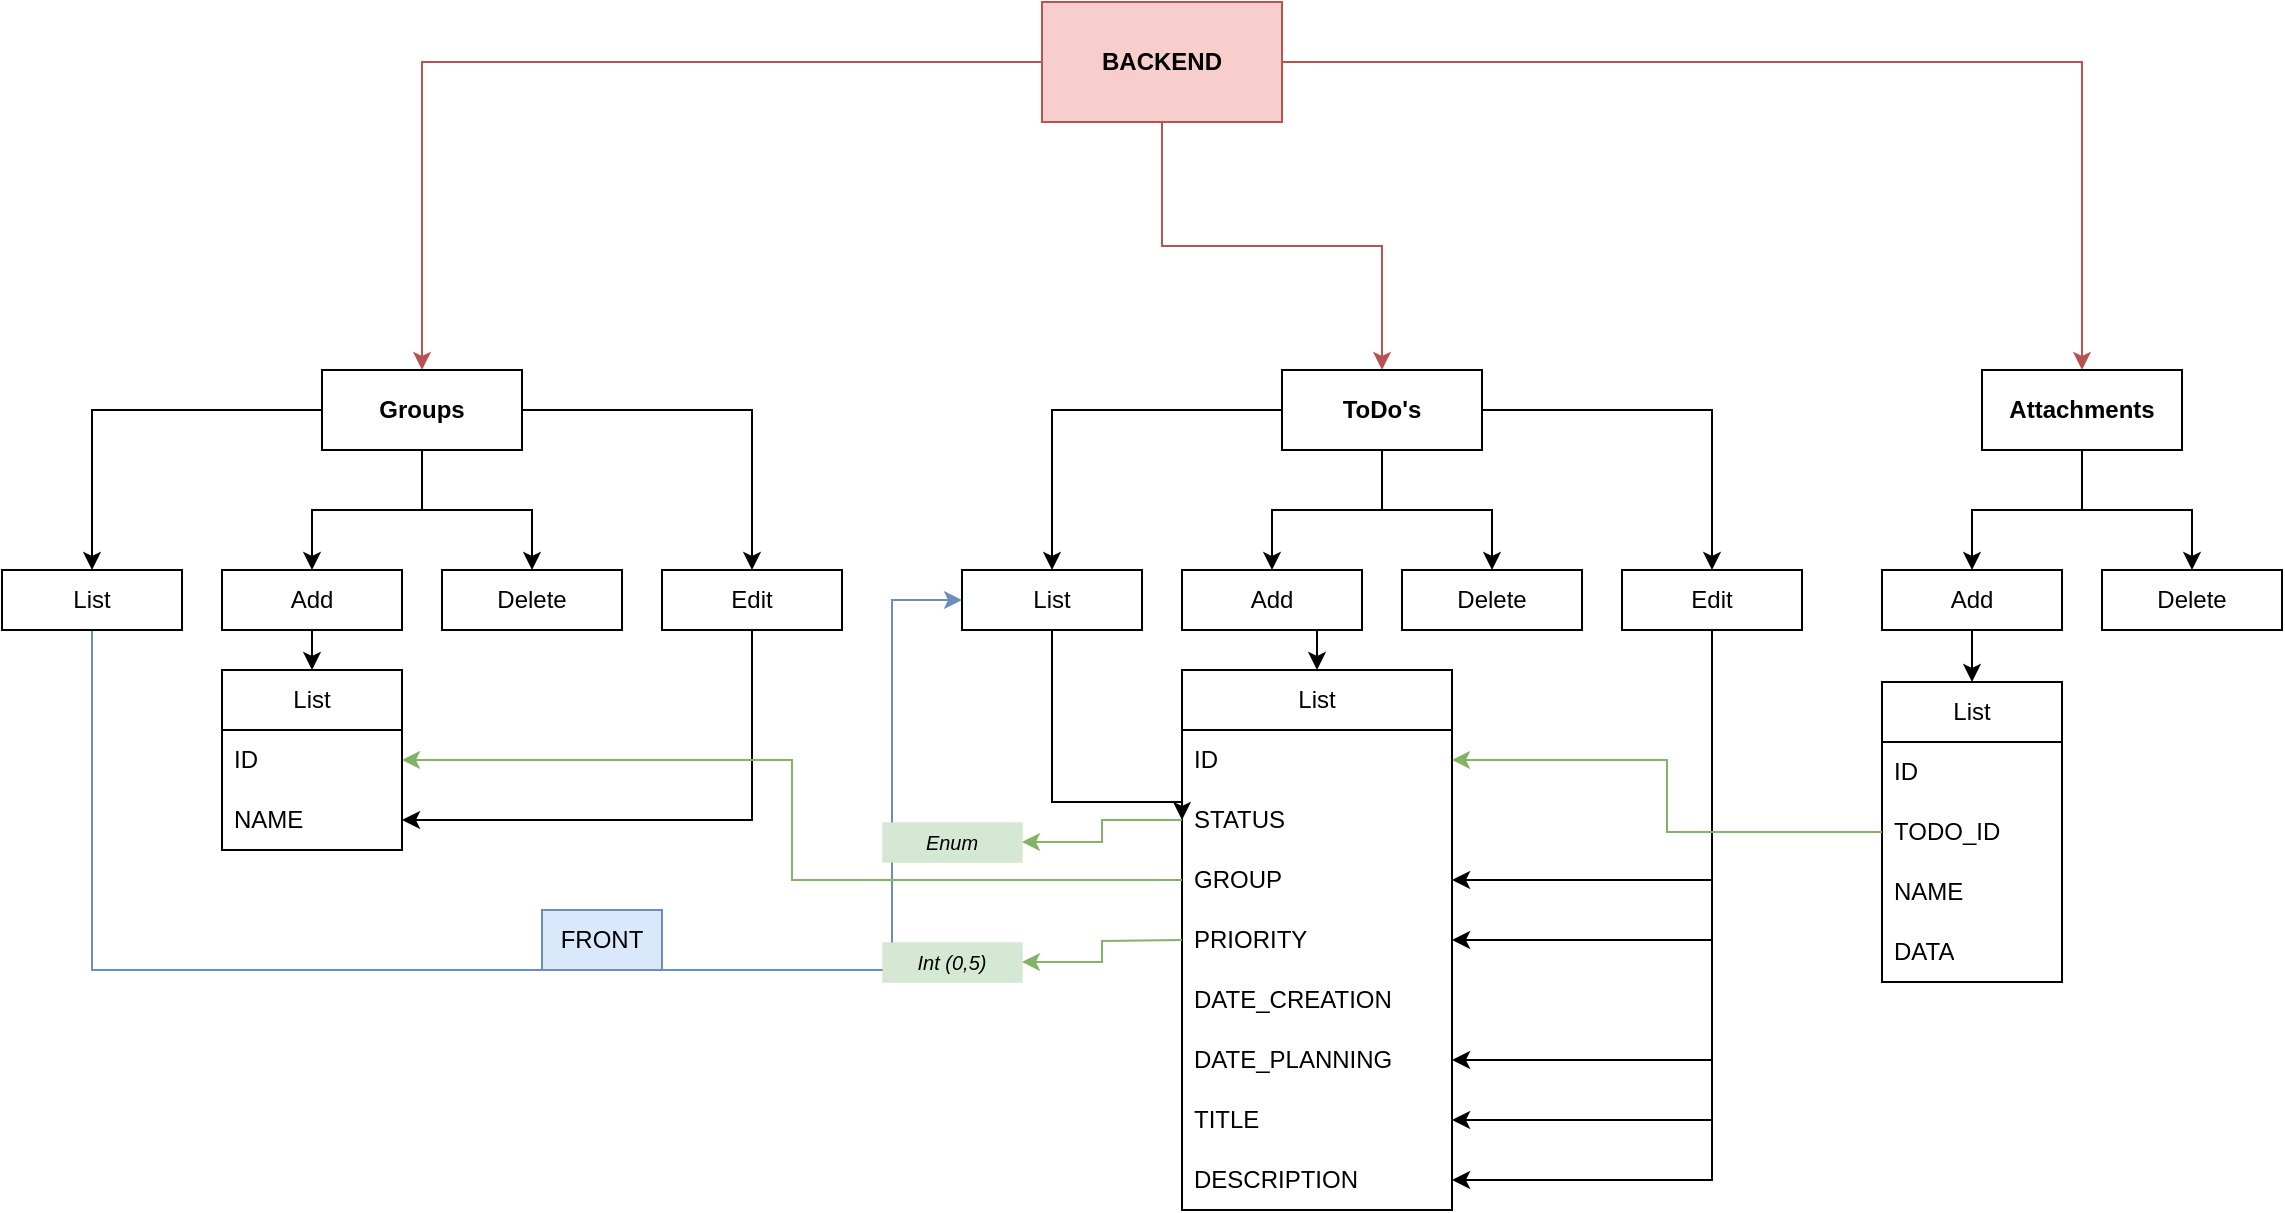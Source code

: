 <mxfile version="24.7.7">
  <diagram name="Strona-1" id="Mjk9DWxgELSWeClp6dF5">
    <mxGraphModel dx="808" dy="452" grid="1" gridSize="10" guides="1" tooltips="1" connect="1" arrows="1" fold="1" page="1" pageScale="1" pageWidth="1169" pageHeight="827" math="0" shadow="0">
      <root>
        <mxCell id="0" />
        <mxCell id="1" parent="0" />
        <mxCell id="pAvo0n4pwijLONvoOx2A-37" style="edgeStyle=orthogonalEdgeStyle;rounded=0;orthogonalLoop=1;jettySize=auto;html=1;entryX=0.5;entryY=0;entryDx=0;entryDy=0;fillColor=#f8cecc;strokeColor=#b85450;" parent="1" source="pAvo0n4pwijLONvoOx2A-2" target="pAvo0n4pwijLONvoOx2A-3" edge="1">
          <mxGeometry relative="1" as="geometry" />
        </mxCell>
        <mxCell id="pAvo0n4pwijLONvoOx2A-38" style="edgeStyle=orthogonalEdgeStyle;rounded=0;orthogonalLoop=1;jettySize=auto;html=1;exitX=0.5;exitY=1;exitDx=0;exitDy=0;entryX=0.5;entryY=0;entryDx=0;entryDy=0;fillColor=#f8cecc;strokeColor=#b85450;" parent="1" source="pAvo0n4pwijLONvoOx2A-2" target="pAvo0n4pwijLONvoOx2A-30" edge="1">
          <mxGeometry relative="1" as="geometry" />
        </mxCell>
        <mxCell id="7csyZYiE5klFSVNdrDkW-23" style="edgeStyle=orthogonalEdgeStyle;rounded=0;orthogonalLoop=1;jettySize=auto;html=1;entryX=0.5;entryY=0;entryDx=0;entryDy=0;fillColor=#f8cecc;strokeColor=#b85450;" edge="1" parent="1" source="pAvo0n4pwijLONvoOx2A-2" target="7csyZYiE5klFSVNdrDkW-11">
          <mxGeometry relative="1" as="geometry" />
        </mxCell>
        <mxCell id="pAvo0n4pwijLONvoOx2A-2" value="&lt;b&gt;BACKEND&lt;/b&gt;" style="rounded=0;whiteSpace=wrap;html=1;fillColor=#f8cecc;strokeColor=#b85450;" parent="1" vertex="1">
          <mxGeometry x="535" y="200" width="120" height="60" as="geometry" />
        </mxCell>
        <mxCell id="pAvo0n4pwijLONvoOx2A-12" style="edgeStyle=orthogonalEdgeStyle;rounded=0;orthogonalLoop=1;jettySize=auto;html=1;entryX=0.5;entryY=0;entryDx=0;entryDy=0;" parent="1" source="pAvo0n4pwijLONvoOx2A-3" target="pAvo0n4pwijLONvoOx2A-4" edge="1">
          <mxGeometry relative="1" as="geometry" />
        </mxCell>
        <mxCell id="pAvo0n4pwijLONvoOx2A-13" style="edgeStyle=orthogonalEdgeStyle;rounded=0;orthogonalLoop=1;jettySize=auto;html=1;entryX=0.5;entryY=0;entryDx=0;entryDy=0;" parent="1" source="pAvo0n4pwijLONvoOx2A-3" target="pAvo0n4pwijLONvoOx2A-6" edge="1">
          <mxGeometry relative="1" as="geometry" />
        </mxCell>
        <mxCell id="pAvo0n4pwijLONvoOx2A-14" style="edgeStyle=orthogonalEdgeStyle;rounded=0;orthogonalLoop=1;jettySize=auto;html=1;entryX=0.5;entryY=0;entryDx=0;entryDy=0;" parent="1" source="pAvo0n4pwijLONvoOx2A-3" target="pAvo0n4pwijLONvoOx2A-5" edge="1">
          <mxGeometry relative="1" as="geometry" />
        </mxCell>
        <mxCell id="pAvo0n4pwijLONvoOx2A-24" style="edgeStyle=orthogonalEdgeStyle;rounded=0;orthogonalLoop=1;jettySize=auto;html=1;entryX=0.5;entryY=0;entryDx=0;entryDy=0;" parent="1" source="pAvo0n4pwijLONvoOx2A-3" target="pAvo0n4pwijLONvoOx2A-23" edge="1">
          <mxGeometry relative="1" as="geometry" />
        </mxCell>
        <mxCell id="pAvo0n4pwijLONvoOx2A-3" value="Groups" style="rounded=0;whiteSpace=wrap;html=1;fontStyle=1" parent="1" vertex="1">
          <mxGeometry x="175" y="384" width="100" height="40" as="geometry" />
        </mxCell>
        <mxCell id="pAvo0n4pwijLONvoOx2A-35" style="edgeStyle=orthogonalEdgeStyle;rounded=0;orthogonalLoop=1;jettySize=auto;html=1;entryX=0;entryY=0.5;entryDx=0;entryDy=0;fillColor=#dae8fc;strokeColor=#6c8ebf;" parent="1" source="pAvo0n4pwijLONvoOx2A-4" target="pAvo0n4pwijLONvoOx2A-31" edge="1">
          <mxGeometry relative="1" as="geometry">
            <Array as="points">
              <mxPoint x="60" y="684" />
              <mxPoint x="460" y="684" />
              <mxPoint x="460" y="499" />
            </Array>
          </mxGeometry>
        </mxCell>
        <mxCell id="pAvo0n4pwijLONvoOx2A-4" value="List" style="rounded=0;whiteSpace=wrap;html=1;" parent="1" vertex="1">
          <mxGeometry x="15" y="484" width="90" height="30" as="geometry" />
        </mxCell>
        <mxCell id="pAvo0n4pwijLONvoOx2A-11" style="edgeStyle=orthogonalEdgeStyle;rounded=0;orthogonalLoop=1;jettySize=auto;html=1;exitX=0.5;exitY=1;exitDx=0;exitDy=0;entryX=0.5;entryY=0;entryDx=0;entryDy=0;" parent="1" source="pAvo0n4pwijLONvoOx2A-5" target="pAvo0n4pwijLONvoOx2A-7" edge="1">
          <mxGeometry relative="1" as="geometry" />
        </mxCell>
        <mxCell id="pAvo0n4pwijLONvoOx2A-5" value="Add" style="rounded=0;whiteSpace=wrap;html=1;" parent="1" vertex="1">
          <mxGeometry x="125" y="484" width="90" height="30" as="geometry" />
        </mxCell>
        <mxCell id="pAvo0n4pwijLONvoOx2A-6" value="Delete" style="rounded=0;whiteSpace=wrap;html=1;" parent="1" vertex="1">
          <mxGeometry x="235" y="484" width="90" height="30" as="geometry" />
        </mxCell>
        <mxCell id="pAvo0n4pwijLONvoOx2A-7" value="&lt;div&gt;List&lt;/div&gt;" style="swimlane;fontStyle=0;childLayout=stackLayout;horizontal=1;startSize=30;horizontalStack=0;resizeParent=1;resizeParentMax=0;resizeLast=0;collapsible=1;marginBottom=0;whiteSpace=wrap;html=1;" parent="1" vertex="1">
          <mxGeometry x="125" y="534" width="90" height="90" as="geometry" />
        </mxCell>
        <mxCell id="pAvo0n4pwijLONvoOx2A-8" value="ID" style="text;strokeColor=none;fillColor=none;align=left;verticalAlign=middle;spacingLeft=4;spacingRight=4;overflow=hidden;points=[[0,0.5],[1,0.5]];portConstraint=eastwest;rotatable=0;whiteSpace=wrap;html=1;" parent="pAvo0n4pwijLONvoOx2A-7" vertex="1">
          <mxGeometry y="30" width="90" height="30" as="geometry" />
        </mxCell>
        <mxCell id="pAvo0n4pwijLONvoOx2A-9" value="NAME" style="text;strokeColor=none;fillColor=none;align=left;verticalAlign=middle;spacingLeft=4;spacingRight=4;overflow=hidden;points=[[0,0.5],[1,0.5]];portConstraint=eastwest;rotatable=0;whiteSpace=wrap;html=1;" parent="pAvo0n4pwijLONvoOx2A-7" vertex="1">
          <mxGeometry y="60" width="90" height="30" as="geometry" />
        </mxCell>
        <mxCell id="pAvo0n4pwijLONvoOx2A-25" style="edgeStyle=orthogonalEdgeStyle;rounded=0;orthogonalLoop=1;jettySize=auto;html=1;entryX=1;entryY=0.5;entryDx=0;entryDy=0;" parent="1" source="pAvo0n4pwijLONvoOx2A-23" target="pAvo0n4pwijLONvoOx2A-9" edge="1">
          <mxGeometry relative="1" as="geometry" />
        </mxCell>
        <mxCell id="pAvo0n4pwijLONvoOx2A-23" value="Edit" style="rounded=0;whiteSpace=wrap;html=1;" parent="1" vertex="1">
          <mxGeometry x="345" y="484" width="90" height="30" as="geometry" />
        </mxCell>
        <mxCell id="pAvo0n4pwijLONvoOx2A-26" style="edgeStyle=orthogonalEdgeStyle;rounded=0;orthogonalLoop=1;jettySize=auto;html=1;entryX=0.5;entryY=0;entryDx=0;entryDy=0;" parent="1" source="pAvo0n4pwijLONvoOx2A-30" target="pAvo0n4pwijLONvoOx2A-31" edge="1">
          <mxGeometry relative="1" as="geometry" />
        </mxCell>
        <mxCell id="pAvo0n4pwijLONvoOx2A-27" style="edgeStyle=orthogonalEdgeStyle;rounded=0;orthogonalLoop=1;jettySize=auto;html=1;entryX=0.5;entryY=0;entryDx=0;entryDy=0;" parent="1" source="pAvo0n4pwijLONvoOx2A-30" target="pAvo0n4pwijLONvoOx2A-33" edge="1">
          <mxGeometry relative="1" as="geometry" />
        </mxCell>
        <mxCell id="pAvo0n4pwijLONvoOx2A-28" style="edgeStyle=orthogonalEdgeStyle;rounded=0;orthogonalLoop=1;jettySize=auto;html=1;entryX=0.5;entryY=0;entryDx=0;entryDy=0;" parent="1" source="pAvo0n4pwijLONvoOx2A-30" target="pAvo0n4pwijLONvoOx2A-32" edge="1">
          <mxGeometry relative="1" as="geometry" />
        </mxCell>
        <mxCell id="pAvo0n4pwijLONvoOx2A-29" style="edgeStyle=orthogonalEdgeStyle;rounded=0;orthogonalLoop=1;jettySize=auto;html=1;entryX=0.5;entryY=0;entryDx=0;entryDy=0;" parent="1" source="pAvo0n4pwijLONvoOx2A-30" target="pAvo0n4pwijLONvoOx2A-34" edge="1">
          <mxGeometry relative="1" as="geometry" />
        </mxCell>
        <mxCell id="pAvo0n4pwijLONvoOx2A-30" value="ToDo&#39;s" style="rounded=0;whiteSpace=wrap;html=1;fontStyle=1" parent="1" vertex="1">
          <mxGeometry x="655" y="384" width="100" height="40" as="geometry" />
        </mxCell>
        <mxCell id="7csyZYiE5klFSVNdrDkW-8" style="edgeStyle=orthogonalEdgeStyle;rounded=0;orthogonalLoop=1;jettySize=auto;html=1;exitX=0.5;exitY=1;exitDx=0;exitDy=0;entryX=0;entryY=0.5;entryDx=0;entryDy=0;" edge="1" parent="1" source="pAvo0n4pwijLONvoOx2A-31" target="pAvo0n4pwijLONvoOx2A-52">
          <mxGeometry relative="1" as="geometry">
            <mxPoint x="580" y="580" as="targetPoint" />
            <Array as="points">
              <mxPoint x="540" y="600" />
              <mxPoint x="605" y="600" />
            </Array>
          </mxGeometry>
        </mxCell>
        <mxCell id="pAvo0n4pwijLONvoOx2A-31" value="List" style="rounded=0;whiteSpace=wrap;html=1;" parent="1" vertex="1">
          <mxGeometry x="495" y="484" width="90" height="30" as="geometry" />
        </mxCell>
        <mxCell id="pAvo0n4pwijLONvoOx2A-45" style="edgeStyle=orthogonalEdgeStyle;rounded=0;orthogonalLoop=1;jettySize=auto;html=1;exitX=0.5;exitY=1;exitDx=0;exitDy=0;entryX=0.5;entryY=0;entryDx=0;entryDy=0;" parent="1" source="pAvo0n4pwijLONvoOx2A-32" target="pAvo0n4pwijLONvoOx2A-41" edge="1">
          <mxGeometry relative="1" as="geometry" />
        </mxCell>
        <mxCell id="pAvo0n4pwijLONvoOx2A-32" value="Add" style="rounded=0;whiteSpace=wrap;html=1;" parent="1" vertex="1">
          <mxGeometry x="605" y="484" width="90" height="30" as="geometry" />
        </mxCell>
        <mxCell id="pAvo0n4pwijLONvoOx2A-33" value="Delete" style="rounded=0;whiteSpace=wrap;html=1;" parent="1" vertex="1">
          <mxGeometry x="715" y="484" width="90" height="30" as="geometry" />
        </mxCell>
        <mxCell id="pAvo0n4pwijLONvoOx2A-57" style="edgeStyle=orthogonalEdgeStyle;rounded=0;orthogonalLoop=1;jettySize=auto;html=1;entryX=1;entryY=0.5;entryDx=0;entryDy=0;" parent="1" source="pAvo0n4pwijLONvoOx2A-34" target="pAvo0n4pwijLONvoOx2A-53" edge="1">
          <mxGeometry relative="1" as="geometry" />
        </mxCell>
        <mxCell id="pAvo0n4pwijLONvoOx2A-58" style="edgeStyle=orthogonalEdgeStyle;rounded=0;orthogonalLoop=1;jettySize=auto;html=1;entryX=1;entryY=0.5;entryDx=0;entryDy=0;" parent="1" source="pAvo0n4pwijLONvoOx2A-34" target="pAvo0n4pwijLONvoOx2A-56" edge="1">
          <mxGeometry relative="1" as="geometry" />
        </mxCell>
        <mxCell id="pAvo0n4pwijLONvoOx2A-59" style="edgeStyle=orthogonalEdgeStyle;rounded=0;orthogonalLoop=1;jettySize=auto;html=1;entryX=1;entryY=0.5;entryDx=0;entryDy=0;" parent="1" source="pAvo0n4pwijLONvoOx2A-34" target="pAvo0n4pwijLONvoOx2A-43" edge="1">
          <mxGeometry relative="1" as="geometry" />
        </mxCell>
        <mxCell id="pAvo0n4pwijLONvoOx2A-60" style="edgeStyle=orthogonalEdgeStyle;rounded=0;orthogonalLoop=1;jettySize=auto;html=1;entryX=1;entryY=0.5;entryDx=0;entryDy=0;" parent="1" source="pAvo0n4pwijLONvoOx2A-34" target="pAvo0n4pwijLONvoOx2A-51" edge="1">
          <mxGeometry relative="1" as="geometry" />
        </mxCell>
        <mxCell id="7csyZYiE5klFSVNdrDkW-2" style="edgeStyle=orthogonalEdgeStyle;rounded=0;orthogonalLoop=1;jettySize=auto;html=1;entryX=1;entryY=0.5;entryDx=0;entryDy=0;" edge="1" parent="1" source="pAvo0n4pwijLONvoOx2A-34" target="7csyZYiE5klFSVNdrDkW-1">
          <mxGeometry relative="1" as="geometry" />
        </mxCell>
        <mxCell id="pAvo0n4pwijLONvoOx2A-34" value="Edit" style="rounded=0;whiteSpace=wrap;html=1;" parent="1" vertex="1">
          <mxGeometry x="825" y="484" width="90" height="30" as="geometry" />
        </mxCell>
        <mxCell id="pAvo0n4pwijLONvoOx2A-36" value="FRONT" style="text;html=1;align=center;verticalAlign=middle;whiteSpace=wrap;rounded=0;fillColor=#dae8fc;strokeColor=#6c8ebf;" parent="1" vertex="1">
          <mxGeometry x="285" y="654" width="60" height="30" as="geometry" />
        </mxCell>
        <mxCell id="pAvo0n4pwijLONvoOx2A-41" value="&lt;div&gt;List&lt;/div&gt;" style="swimlane;fontStyle=0;childLayout=stackLayout;horizontal=1;startSize=30;horizontalStack=0;resizeParent=1;resizeParentMax=0;resizeLast=0;collapsible=1;marginBottom=0;whiteSpace=wrap;html=1;direction=east;" parent="1" vertex="1">
          <mxGeometry x="605" y="534" width="135" height="270" as="geometry">
            <mxRectangle x="725" y="534" width="60" height="30" as="alternateBounds" />
          </mxGeometry>
        </mxCell>
        <mxCell id="pAvo0n4pwijLONvoOx2A-42" value="ID" style="text;strokeColor=none;fillColor=none;align=left;verticalAlign=middle;spacingLeft=4;spacingRight=4;overflow=hidden;points=[[0,0.5],[1,0.5]];portConstraint=eastwest;rotatable=0;whiteSpace=wrap;html=1;" parent="pAvo0n4pwijLONvoOx2A-41" vertex="1">
          <mxGeometry y="30" width="135" height="30" as="geometry" />
        </mxCell>
        <mxCell id="pAvo0n4pwijLONvoOx2A-52" value="STATUS" style="text;strokeColor=none;fillColor=none;align=left;verticalAlign=middle;spacingLeft=4;spacingRight=4;overflow=hidden;points=[[0,0.5],[1,0.5]];portConstraint=eastwest;rotatable=0;whiteSpace=wrap;html=1;" parent="pAvo0n4pwijLONvoOx2A-41" vertex="1">
          <mxGeometry y="60" width="135" height="30" as="geometry" />
        </mxCell>
        <mxCell id="pAvo0n4pwijLONvoOx2A-53" value="GROUP" style="text;strokeColor=none;fillColor=none;align=left;verticalAlign=middle;spacingLeft=4;spacingRight=4;overflow=hidden;points=[[0,0.5],[1,0.5]];portConstraint=eastwest;rotatable=0;whiteSpace=wrap;html=1;" parent="pAvo0n4pwijLONvoOx2A-41" vertex="1">
          <mxGeometry y="90" width="135" height="30" as="geometry" />
        </mxCell>
        <mxCell id="7csyZYiE5klFSVNdrDkW-1" value="PRIORITY" style="text;strokeColor=none;fillColor=none;align=left;verticalAlign=middle;spacingLeft=4;spacingRight=4;overflow=hidden;points=[[0,0.5],[1,0.5]];portConstraint=eastwest;rotatable=0;whiteSpace=wrap;html=1;" vertex="1" parent="pAvo0n4pwijLONvoOx2A-41">
          <mxGeometry y="120" width="135" height="30" as="geometry" />
        </mxCell>
        <mxCell id="pAvo0n4pwijLONvoOx2A-55" value="DATE_CREATION" style="text;strokeColor=none;fillColor=none;align=left;verticalAlign=middle;spacingLeft=4;spacingRight=4;overflow=hidden;points=[[0,0.5],[1,0.5]];portConstraint=eastwest;rotatable=0;whiteSpace=wrap;html=1;" parent="pAvo0n4pwijLONvoOx2A-41" vertex="1">
          <mxGeometry y="150" width="135" height="30" as="geometry" />
        </mxCell>
        <mxCell id="pAvo0n4pwijLONvoOx2A-56" value="DATE_PLANNING" style="text;strokeColor=none;fillColor=none;align=left;verticalAlign=middle;spacingLeft=4;spacingRight=4;overflow=hidden;points=[[0,0.5],[1,0.5]];portConstraint=eastwest;rotatable=0;whiteSpace=wrap;html=1;" parent="pAvo0n4pwijLONvoOx2A-41" vertex="1">
          <mxGeometry y="180" width="135" height="30" as="geometry" />
        </mxCell>
        <mxCell id="pAvo0n4pwijLONvoOx2A-43" value="TITLE" style="text;strokeColor=none;fillColor=none;align=left;verticalAlign=middle;spacingLeft=4;spacingRight=4;overflow=hidden;points=[[0,0.5],[1,0.5]];portConstraint=eastwest;rotatable=0;whiteSpace=wrap;html=1;" parent="pAvo0n4pwijLONvoOx2A-41" vertex="1">
          <mxGeometry y="210" width="135" height="30" as="geometry" />
        </mxCell>
        <mxCell id="pAvo0n4pwijLONvoOx2A-51" value="DESCRIPTION" style="text;strokeColor=none;fillColor=none;align=left;verticalAlign=middle;spacingLeft=4;spacingRight=4;overflow=hidden;points=[[0,0.5],[1,0.5]];portConstraint=eastwest;rotatable=0;whiteSpace=wrap;html=1;" parent="pAvo0n4pwijLONvoOx2A-41" vertex="1">
          <mxGeometry y="240" width="135" height="30" as="geometry" />
        </mxCell>
        <mxCell id="pAvo0n4pwijLONvoOx2A-54" style="edgeStyle=orthogonalEdgeStyle;rounded=0;orthogonalLoop=1;jettySize=auto;html=1;entryX=1;entryY=0.5;entryDx=0;entryDy=0;fillColor=#d5e8d4;strokeColor=#82b366;" parent="1" source="pAvo0n4pwijLONvoOx2A-53" target="pAvo0n4pwijLONvoOx2A-8" edge="1">
          <mxGeometry relative="1" as="geometry" />
        </mxCell>
        <mxCell id="7csyZYiE5klFSVNdrDkW-4" value="Enum" style="whiteSpace=wrap;html=1;fillColor=#d5e8d4;strokeColor=#82b366;strokeWidth=0;fontStyle=2;fontSize=10;" vertex="1" parent="1">
          <mxGeometry x="455" y="610" width="70" height="20" as="geometry" />
        </mxCell>
        <mxCell id="7csyZYiE5klFSVNdrDkW-5" value="" style="edgeStyle=orthogonalEdgeStyle;rounded=0;orthogonalLoop=1;jettySize=auto;html=1;exitX=0;exitY=0.5;exitDx=0;exitDy=0;fillColor=#d5e8d4;strokeColor=#82b366;" edge="1" parent="1" source="pAvo0n4pwijLONvoOx2A-52" target="7csyZYiE5klFSVNdrDkW-4">
          <mxGeometry relative="1" as="geometry">
            <mxPoint x="650" y="614" as="sourcePoint" />
          </mxGeometry>
        </mxCell>
        <mxCell id="7csyZYiE5klFSVNdrDkW-6" value="Int (0,5)" style="whiteSpace=wrap;html=1;fillColor=#d5e8d4;strokeColor=#82b366;strokeWidth=0;fontStyle=2;fontSize=10;" vertex="1" parent="1">
          <mxGeometry x="455" y="670" width="70" height="20" as="geometry" />
        </mxCell>
        <mxCell id="7csyZYiE5klFSVNdrDkW-7" value="" style="edgeStyle=orthogonalEdgeStyle;rounded=0;orthogonalLoop=1;jettySize=auto;html=1;exitX=0;exitY=0.5;exitDx=0;exitDy=0;fillColor=#d5e8d4;strokeColor=#82b366;" edge="1" target="7csyZYiE5klFSVNdrDkW-6" parent="1">
          <mxGeometry relative="1" as="geometry">
            <mxPoint x="605" y="669" as="sourcePoint" />
          </mxGeometry>
        </mxCell>
        <mxCell id="7csyZYiE5klFSVNdrDkW-21" style="edgeStyle=orthogonalEdgeStyle;rounded=0;orthogonalLoop=1;jettySize=auto;html=1;entryX=0.5;entryY=0;entryDx=0;entryDy=0;" edge="1" parent="1" source="7csyZYiE5klFSVNdrDkW-11" target="7csyZYiE5klFSVNdrDkW-12">
          <mxGeometry relative="1" as="geometry" />
        </mxCell>
        <mxCell id="7csyZYiE5klFSVNdrDkW-22" style="edgeStyle=orthogonalEdgeStyle;rounded=0;orthogonalLoop=1;jettySize=auto;html=1;exitX=0.5;exitY=1;exitDx=0;exitDy=0;entryX=0.5;entryY=0;entryDx=0;entryDy=0;" edge="1" parent="1" source="7csyZYiE5klFSVNdrDkW-11" target="7csyZYiE5klFSVNdrDkW-13">
          <mxGeometry relative="1" as="geometry" />
        </mxCell>
        <mxCell id="7csyZYiE5klFSVNdrDkW-11" value="Attachments" style="rounded=0;whiteSpace=wrap;html=1;fontStyle=1" vertex="1" parent="1">
          <mxGeometry x="1005" y="384" width="100" height="40" as="geometry" />
        </mxCell>
        <mxCell id="7csyZYiE5klFSVNdrDkW-17" style="edgeStyle=orthogonalEdgeStyle;rounded=0;orthogonalLoop=1;jettySize=auto;html=1;exitX=0.5;exitY=1;exitDx=0;exitDy=0;entryX=0.5;entryY=0;entryDx=0;entryDy=0;" edge="1" parent="1" source="7csyZYiE5klFSVNdrDkW-12" target="7csyZYiE5klFSVNdrDkW-14">
          <mxGeometry relative="1" as="geometry" />
        </mxCell>
        <mxCell id="7csyZYiE5klFSVNdrDkW-12" value="Add" style="rounded=0;whiteSpace=wrap;html=1;" vertex="1" parent="1">
          <mxGeometry x="955" y="484" width="90" height="30" as="geometry" />
        </mxCell>
        <mxCell id="7csyZYiE5klFSVNdrDkW-13" value="Delete" style="rounded=0;whiteSpace=wrap;html=1;" vertex="1" parent="1">
          <mxGeometry x="1065" y="484" width="90" height="30" as="geometry" />
        </mxCell>
        <mxCell id="7csyZYiE5klFSVNdrDkW-14" value="&lt;div&gt;List&lt;/div&gt;" style="swimlane;fontStyle=0;childLayout=stackLayout;horizontal=1;startSize=30;horizontalStack=0;resizeParent=1;resizeParentMax=0;resizeLast=0;collapsible=1;marginBottom=0;whiteSpace=wrap;html=1;" vertex="1" parent="1">
          <mxGeometry x="955" y="540" width="90" height="150" as="geometry" />
        </mxCell>
        <mxCell id="7csyZYiE5klFSVNdrDkW-15" value="ID" style="text;strokeColor=none;fillColor=none;align=left;verticalAlign=middle;spacingLeft=4;spacingRight=4;overflow=hidden;points=[[0,0.5],[1,0.5]];portConstraint=eastwest;rotatable=0;whiteSpace=wrap;html=1;" vertex="1" parent="7csyZYiE5klFSVNdrDkW-14">
          <mxGeometry y="30" width="90" height="30" as="geometry" />
        </mxCell>
        <mxCell id="7csyZYiE5klFSVNdrDkW-16" value="TODO_ID" style="text;strokeColor=none;fillColor=none;align=left;verticalAlign=middle;spacingLeft=4;spacingRight=4;overflow=hidden;points=[[0,0.5],[1,0.5]];portConstraint=eastwest;rotatable=0;whiteSpace=wrap;html=1;" vertex="1" parent="7csyZYiE5klFSVNdrDkW-14">
          <mxGeometry y="60" width="90" height="30" as="geometry" />
        </mxCell>
        <mxCell id="7csyZYiE5klFSVNdrDkW-19" value="NAME" style="text;strokeColor=none;fillColor=none;align=left;verticalAlign=middle;spacingLeft=4;spacingRight=4;overflow=hidden;points=[[0,0.5],[1,0.5]];portConstraint=eastwest;rotatable=0;whiteSpace=wrap;html=1;" vertex="1" parent="7csyZYiE5klFSVNdrDkW-14">
          <mxGeometry y="90" width="90" height="30" as="geometry" />
        </mxCell>
        <mxCell id="7csyZYiE5klFSVNdrDkW-20" value="DATA" style="text;strokeColor=none;fillColor=none;align=left;verticalAlign=middle;spacingLeft=4;spacingRight=4;overflow=hidden;points=[[0,0.5],[1,0.5]];portConstraint=eastwest;rotatable=0;whiteSpace=wrap;html=1;" vertex="1" parent="7csyZYiE5klFSVNdrDkW-14">
          <mxGeometry y="120" width="90" height="30" as="geometry" />
        </mxCell>
        <mxCell id="7csyZYiE5klFSVNdrDkW-18" style="edgeStyle=orthogonalEdgeStyle;rounded=0;orthogonalLoop=1;jettySize=auto;html=1;entryX=1;entryY=0.5;entryDx=0;entryDy=0;fillColor=#d5e8d4;strokeColor=#82b366;" edge="1" parent="1" source="7csyZYiE5klFSVNdrDkW-16" target="pAvo0n4pwijLONvoOx2A-42">
          <mxGeometry relative="1" as="geometry" />
        </mxCell>
      </root>
    </mxGraphModel>
  </diagram>
</mxfile>
